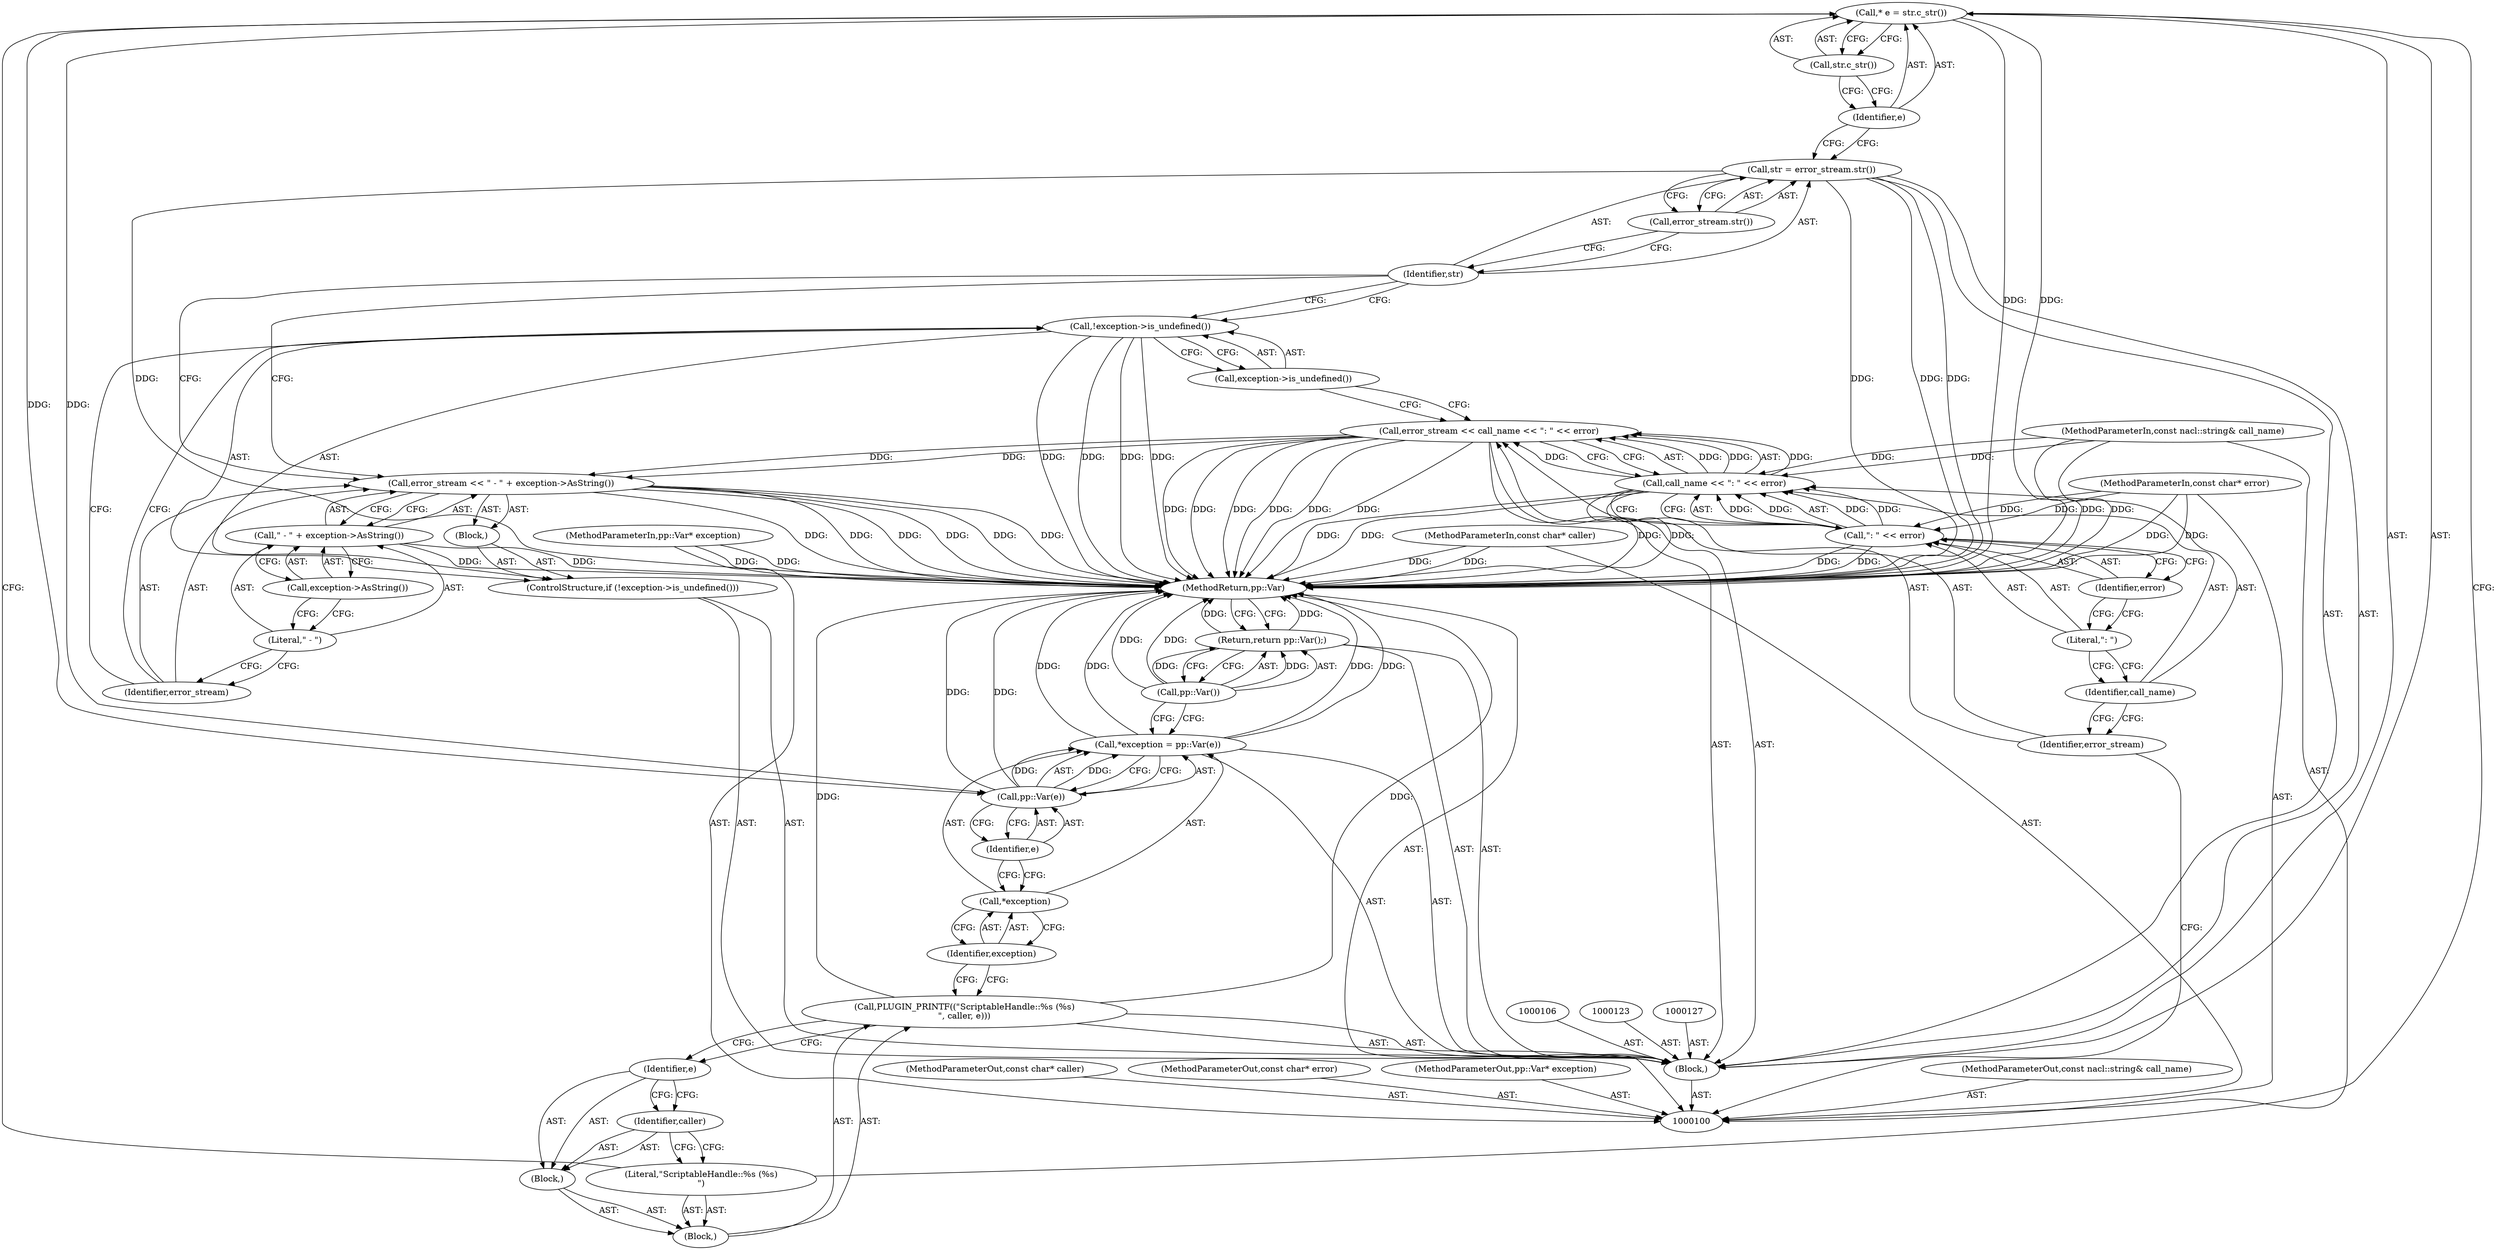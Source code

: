 digraph "0_Chrome_283fb25624bf253d120708152e23cf9143519198_2" {
"1000128" [label="(Call,* e = str.c_str())"];
"1000129" [label="(Identifier,e)"];
"1000130" [label="(Call,str.c_str())"];
"1000132" [label="(Block,)"];
"1000133" [label="(Literal,\"ScriptableHandle::%s (%s)\n\")"];
"1000131" [label="(Call,PLUGIN_PRINTF((\"ScriptableHandle::%s (%s)\n\", caller, e)))"];
"1000134" [label="(Block,)"];
"1000135" [label="(Identifier,caller)"];
"1000136" [label="(Identifier,e)"];
"1000140" [label="(Call,pp::Var(e))"];
"1000137" [label="(Call,*exception = pp::Var(e))"];
"1000138" [label="(Call,*exception)"];
"1000141" [label="(Identifier,e)"];
"1000139" [label="(Identifier,exception)"];
"1000142" [label="(Return,return pp::Var();)"];
"1000143" [label="(Call,pp::Var())"];
"1000144" [label="(MethodReturn,pp::Var)"];
"1000101" [label="(MethodParameterIn,const nacl::string& call_name)"];
"1000197" [label="(MethodParameterOut,const nacl::string& call_name)"];
"1000102" [label="(MethodParameterIn,const char* caller)"];
"1000198" [label="(MethodParameterOut,const char* caller)"];
"1000103" [label="(MethodParameterIn,const char* error)"];
"1000199" [label="(MethodParameterOut,const char* error)"];
"1000104" [label="(MethodParameterIn,pp::Var* exception)"];
"1000200" [label="(MethodParameterOut,pp::Var* exception)"];
"1000105" [label="(Block,)"];
"1000109" [label="(Call,call_name << \": \" << error)"];
"1000110" [label="(Identifier,call_name)"];
"1000107" [label="(Call,error_stream << call_name << \": \" << error)"];
"1000108" [label="(Identifier,error_stream)"];
"1000111" [label="(Call,\": \" << error)"];
"1000112" [label="(Literal,\": \")"];
"1000113" [label="(Identifier,error)"];
"1000114" [label="(ControlStructure,if (!exception->is_undefined()))"];
"1000117" [label="(Block,)"];
"1000115" [label="(Call,!exception->is_undefined())"];
"1000116" [label="(Call,exception->is_undefined())"];
"1000120" [label="(Call,\" - \" + exception->AsString())"];
"1000121" [label="(Literal,\" - \")"];
"1000122" [label="(Call,exception->AsString())"];
"1000118" [label="(Call,error_stream << \" - \" + exception->AsString())"];
"1000119" [label="(Identifier,error_stream)"];
"1000124" [label="(Call,str = error_stream.str())"];
"1000125" [label="(Identifier,str)"];
"1000126" [label="(Call,error_stream.str())"];
"1000128" -> "1000105"  [label="AST: "];
"1000128" -> "1000130"  [label="CFG: "];
"1000129" -> "1000128"  [label="AST: "];
"1000130" -> "1000128"  [label="AST: "];
"1000133" -> "1000128"  [label="CFG: "];
"1000128" -> "1000144"  [label="DDG: "];
"1000128" -> "1000140"  [label="DDG: "];
"1000129" -> "1000128"  [label="AST: "];
"1000129" -> "1000124"  [label="CFG: "];
"1000130" -> "1000129"  [label="CFG: "];
"1000130" -> "1000128"  [label="AST: "];
"1000130" -> "1000129"  [label="CFG: "];
"1000128" -> "1000130"  [label="CFG: "];
"1000132" -> "1000131"  [label="AST: "];
"1000133" -> "1000132"  [label="AST: "];
"1000134" -> "1000132"  [label="AST: "];
"1000133" -> "1000132"  [label="AST: "];
"1000133" -> "1000128"  [label="CFG: "];
"1000135" -> "1000133"  [label="CFG: "];
"1000131" -> "1000105"  [label="AST: "];
"1000131" -> "1000136"  [label="CFG: "];
"1000132" -> "1000131"  [label="AST: "];
"1000139" -> "1000131"  [label="CFG: "];
"1000131" -> "1000144"  [label="DDG: "];
"1000134" -> "1000132"  [label="AST: "];
"1000135" -> "1000134"  [label="AST: "];
"1000136" -> "1000134"  [label="AST: "];
"1000135" -> "1000134"  [label="AST: "];
"1000135" -> "1000133"  [label="CFG: "];
"1000136" -> "1000135"  [label="CFG: "];
"1000136" -> "1000134"  [label="AST: "];
"1000136" -> "1000135"  [label="CFG: "];
"1000131" -> "1000136"  [label="CFG: "];
"1000140" -> "1000137"  [label="AST: "];
"1000140" -> "1000141"  [label="CFG: "];
"1000141" -> "1000140"  [label="AST: "];
"1000137" -> "1000140"  [label="CFG: "];
"1000140" -> "1000144"  [label="DDG: "];
"1000140" -> "1000137"  [label="DDG: "];
"1000128" -> "1000140"  [label="DDG: "];
"1000137" -> "1000105"  [label="AST: "];
"1000137" -> "1000140"  [label="CFG: "];
"1000138" -> "1000137"  [label="AST: "];
"1000140" -> "1000137"  [label="AST: "];
"1000143" -> "1000137"  [label="CFG: "];
"1000137" -> "1000144"  [label="DDG: "];
"1000137" -> "1000144"  [label="DDG: "];
"1000140" -> "1000137"  [label="DDG: "];
"1000138" -> "1000137"  [label="AST: "];
"1000138" -> "1000139"  [label="CFG: "];
"1000139" -> "1000138"  [label="AST: "];
"1000141" -> "1000138"  [label="CFG: "];
"1000141" -> "1000140"  [label="AST: "];
"1000141" -> "1000138"  [label="CFG: "];
"1000140" -> "1000141"  [label="CFG: "];
"1000139" -> "1000138"  [label="AST: "];
"1000139" -> "1000131"  [label="CFG: "];
"1000138" -> "1000139"  [label="CFG: "];
"1000142" -> "1000105"  [label="AST: "];
"1000142" -> "1000143"  [label="CFG: "];
"1000143" -> "1000142"  [label="AST: "];
"1000144" -> "1000142"  [label="CFG: "];
"1000142" -> "1000144"  [label="DDG: "];
"1000143" -> "1000142"  [label="DDG: "];
"1000143" -> "1000142"  [label="AST: "];
"1000143" -> "1000137"  [label="CFG: "];
"1000142" -> "1000143"  [label="CFG: "];
"1000143" -> "1000144"  [label="DDG: "];
"1000143" -> "1000142"  [label="DDG: "];
"1000144" -> "1000100"  [label="AST: "];
"1000144" -> "1000142"  [label="CFG: "];
"1000124" -> "1000144"  [label="DDG: "];
"1000124" -> "1000144"  [label="DDG: "];
"1000107" -> "1000144"  [label="DDG: "];
"1000107" -> "1000144"  [label="DDG: "];
"1000107" -> "1000144"  [label="DDG: "];
"1000104" -> "1000144"  [label="DDG: "];
"1000140" -> "1000144"  [label="DDG: "];
"1000137" -> "1000144"  [label="DDG: "];
"1000137" -> "1000144"  [label="DDG: "];
"1000103" -> "1000144"  [label="DDG: "];
"1000115" -> "1000144"  [label="DDG: "];
"1000115" -> "1000144"  [label="DDG: "];
"1000118" -> "1000144"  [label="DDG: "];
"1000118" -> "1000144"  [label="DDG: "];
"1000118" -> "1000144"  [label="DDG: "];
"1000102" -> "1000144"  [label="DDG: "];
"1000128" -> "1000144"  [label="DDG: "];
"1000111" -> "1000144"  [label="DDG: "];
"1000101" -> "1000144"  [label="DDG: "];
"1000109" -> "1000144"  [label="DDG: "];
"1000109" -> "1000144"  [label="DDG: "];
"1000143" -> "1000144"  [label="DDG: "];
"1000120" -> "1000144"  [label="DDG: "];
"1000131" -> "1000144"  [label="DDG: "];
"1000142" -> "1000144"  [label="DDG: "];
"1000101" -> "1000100"  [label="AST: "];
"1000101" -> "1000144"  [label="DDG: "];
"1000101" -> "1000109"  [label="DDG: "];
"1000197" -> "1000100"  [label="AST: "];
"1000102" -> "1000100"  [label="AST: "];
"1000102" -> "1000144"  [label="DDG: "];
"1000198" -> "1000100"  [label="AST: "];
"1000103" -> "1000100"  [label="AST: "];
"1000103" -> "1000144"  [label="DDG: "];
"1000103" -> "1000111"  [label="DDG: "];
"1000199" -> "1000100"  [label="AST: "];
"1000104" -> "1000100"  [label="AST: "];
"1000104" -> "1000144"  [label="DDG: "];
"1000200" -> "1000100"  [label="AST: "];
"1000105" -> "1000100"  [label="AST: "];
"1000106" -> "1000105"  [label="AST: "];
"1000107" -> "1000105"  [label="AST: "];
"1000114" -> "1000105"  [label="AST: "];
"1000123" -> "1000105"  [label="AST: "];
"1000124" -> "1000105"  [label="AST: "];
"1000127" -> "1000105"  [label="AST: "];
"1000128" -> "1000105"  [label="AST: "];
"1000131" -> "1000105"  [label="AST: "];
"1000137" -> "1000105"  [label="AST: "];
"1000142" -> "1000105"  [label="AST: "];
"1000109" -> "1000107"  [label="AST: "];
"1000109" -> "1000111"  [label="CFG: "];
"1000110" -> "1000109"  [label="AST: "];
"1000111" -> "1000109"  [label="AST: "];
"1000107" -> "1000109"  [label="CFG: "];
"1000109" -> "1000144"  [label="DDG: "];
"1000109" -> "1000144"  [label="DDG: "];
"1000109" -> "1000107"  [label="DDG: "];
"1000109" -> "1000107"  [label="DDG: "];
"1000101" -> "1000109"  [label="DDG: "];
"1000111" -> "1000109"  [label="DDG: "];
"1000111" -> "1000109"  [label="DDG: "];
"1000110" -> "1000109"  [label="AST: "];
"1000110" -> "1000108"  [label="CFG: "];
"1000112" -> "1000110"  [label="CFG: "];
"1000107" -> "1000105"  [label="AST: "];
"1000107" -> "1000109"  [label="CFG: "];
"1000108" -> "1000107"  [label="AST: "];
"1000109" -> "1000107"  [label="AST: "];
"1000116" -> "1000107"  [label="CFG: "];
"1000107" -> "1000144"  [label="DDG: "];
"1000107" -> "1000144"  [label="DDG: "];
"1000107" -> "1000144"  [label="DDG: "];
"1000109" -> "1000107"  [label="DDG: "];
"1000109" -> "1000107"  [label="DDG: "];
"1000107" -> "1000118"  [label="DDG: "];
"1000108" -> "1000107"  [label="AST: "];
"1000108" -> "1000100"  [label="CFG: "];
"1000110" -> "1000108"  [label="CFG: "];
"1000111" -> "1000109"  [label="AST: "];
"1000111" -> "1000113"  [label="CFG: "];
"1000112" -> "1000111"  [label="AST: "];
"1000113" -> "1000111"  [label="AST: "];
"1000109" -> "1000111"  [label="CFG: "];
"1000111" -> "1000144"  [label="DDG: "];
"1000111" -> "1000109"  [label="DDG: "];
"1000111" -> "1000109"  [label="DDG: "];
"1000103" -> "1000111"  [label="DDG: "];
"1000112" -> "1000111"  [label="AST: "];
"1000112" -> "1000110"  [label="CFG: "];
"1000113" -> "1000112"  [label="CFG: "];
"1000113" -> "1000111"  [label="AST: "];
"1000113" -> "1000112"  [label="CFG: "];
"1000111" -> "1000113"  [label="CFG: "];
"1000114" -> "1000105"  [label="AST: "];
"1000115" -> "1000114"  [label="AST: "];
"1000117" -> "1000114"  [label="AST: "];
"1000117" -> "1000114"  [label="AST: "];
"1000118" -> "1000117"  [label="AST: "];
"1000115" -> "1000114"  [label="AST: "];
"1000115" -> "1000116"  [label="CFG: "];
"1000116" -> "1000115"  [label="AST: "];
"1000119" -> "1000115"  [label="CFG: "];
"1000125" -> "1000115"  [label="CFG: "];
"1000115" -> "1000144"  [label="DDG: "];
"1000115" -> "1000144"  [label="DDG: "];
"1000116" -> "1000115"  [label="AST: "];
"1000116" -> "1000107"  [label="CFG: "];
"1000115" -> "1000116"  [label="CFG: "];
"1000120" -> "1000118"  [label="AST: "];
"1000120" -> "1000122"  [label="CFG: "];
"1000121" -> "1000120"  [label="AST: "];
"1000122" -> "1000120"  [label="AST: "];
"1000118" -> "1000120"  [label="CFG: "];
"1000120" -> "1000144"  [label="DDG: "];
"1000121" -> "1000120"  [label="AST: "];
"1000121" -> "1000119"  [label="CFG: "];
"1000122" -> "1000121"  [label="CFG: "];
"1000122" -> "1000120"  [label="AST: "];
"1000122" -> "1000121"  [label="CFG: "];
"1000120" -> "1000122"  [label="CFG: "];
"1000118" -> "1000117"  [label="AST: "];
"1000118" -> "1000120"  [label="CFG: "];
"1000119" -> "1000118"  [label="AST: "];
"1000120" -> "1000118"  [label="AST: "];
"1000125" -> "1000118"  [label="CFG: "];
"1000118" -> "1000144"  [label="DDG: "];
"1000118" -> "1000144"  [label="DDG: "];
"1000118" -> "1000144"  [label="DDG: "];
"1000107" -> "1000118"  [label="DDG: "];
"1000119" -> "1000118"  [label="AST: "];
"1000119" -> "1000115"  [label="CFG: "];
"1000121" -> "1000119"  [label="CFG: "];
"1000124" -> "1000105"  [label="AST: "];
"1000124" -> "1000126"  [label="CFG: "];
"1000125" -> "1000124"  [label="AST: "];
"1000126" -> "1000124"  [label="AST: "];
"1000129" -> "1000124"  [label="CFG: "];
"1000124" -> "1000144"  [label="DDG: "];
"1000124" -> "1000144"  [label="DDG: "];
"1000125" -> "1000124"  [label="AST: "];
"1000125" -> "1000118"  [label="CFG: "];
"1000125" -> "1000115"  [label="CFG: "];
"1000126" -> "1000125"  [label="CFG: "];
"1000126" -> "1000124"  [label="AST: "];
"1000126" -> "1000125"  [label="CFG: "];
"1000124" -> "1000126"  [label="CFG: "];
}

